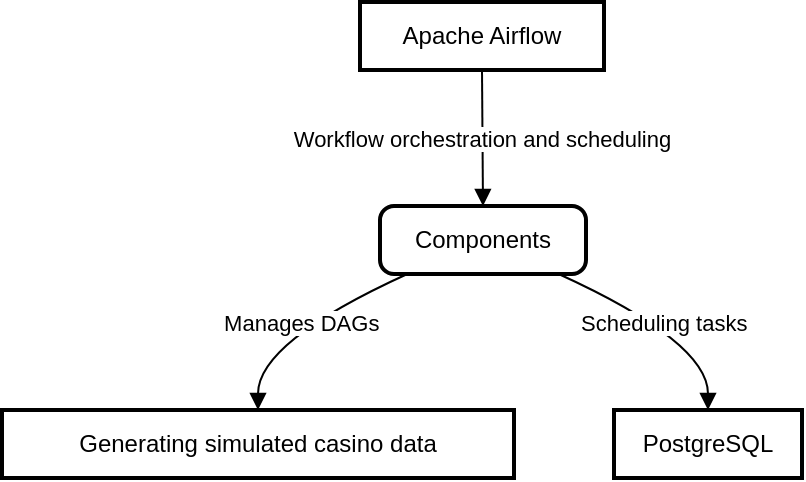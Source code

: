 <mxfile version="24.7.3" type="github">
  <diagram name="Page-1" id="UgdyTVnZ0zY9PxhbpRnq">
    <mxGraphModel>
      <root>
        <mxCell id="0" />
        <mxCell id="1" parent="0" />
        <mxCell id="2" value="Apache Airflow" style="whiteSpace=wrap;strokeWidth=2;" vertex="1" parent="1">
          <mxGeometry x="179" width="122" height="34" as="geometry" />
        </mxCell>
        <mxCell id="3" value="Components" style="rounded=1;absoluteArcSize=1;arcSize=14;whiteSpace=wrap;strokeWidth=2;" vertex="1" parent="1">
          <mxGeometry x="189" y="102" width="103" height="34" as="geometry" />
        </mxCell>
        <mxCell id="4" value="Generating simulated casino data" style="whiteSpace=wrap;strokeWidth=2;" vertex="1" parent="1">
          <mxGeometry y="204" width="256" height="34" as="geometry" />
        </mxCell>
        <mxCell id="5" value="PostgreSQL" style="whiteSpace=wrap;strokeWidth=2;" vertex="1" parent="1">
          <mxGeometry x="306" y="204" width="94" height="34" as="geometry" />
        </mxCell>
        <mxCell id="6" value="Workflow orchestration and scheduling" style="curved=1;startArrow=none;endArrow=block;exitX=0.5;exitY=0.99;entryX=0.5;entryY=0;" edge="1" parent="1" source="2" target="3">
          <mxGeometry relative="1" as="geometry">
            <Array as="points" />
          </mxGeometry>
        </mxCell>
        <mxCell id="7" value="Manages DAGs" style="curved=1;startArrow=none;endArrow=block;exitX=0.14;exitY=0.99;entryX=0.5;entryY=0;" edge="1" parent="1" source="3" target="4">
          <mxGeometry relative="1" as="geometry">
            <Array as="points">
              <mxPoint x="128" y="170" />
            </Array>
          </mxGeometry>
        </mxCell>
        <mxCell id="8" value="Scheduling tasks" style="curved=1;startArrow=none;endArrow=block;exitX=0.86;exitY=0.99;entryX=0.5;entryY=0;" edge="1" parent="1" source="3" target="5">
          <mxGeometry relative="1" as="geometry">
            <Array as="points">
              <mxPoint x="353" y="170" />
            </Array>
          </mxGeometry>
        </mxCell>
      </root>
    </mxGraphModel>
  </diagram>
</mxfile>
